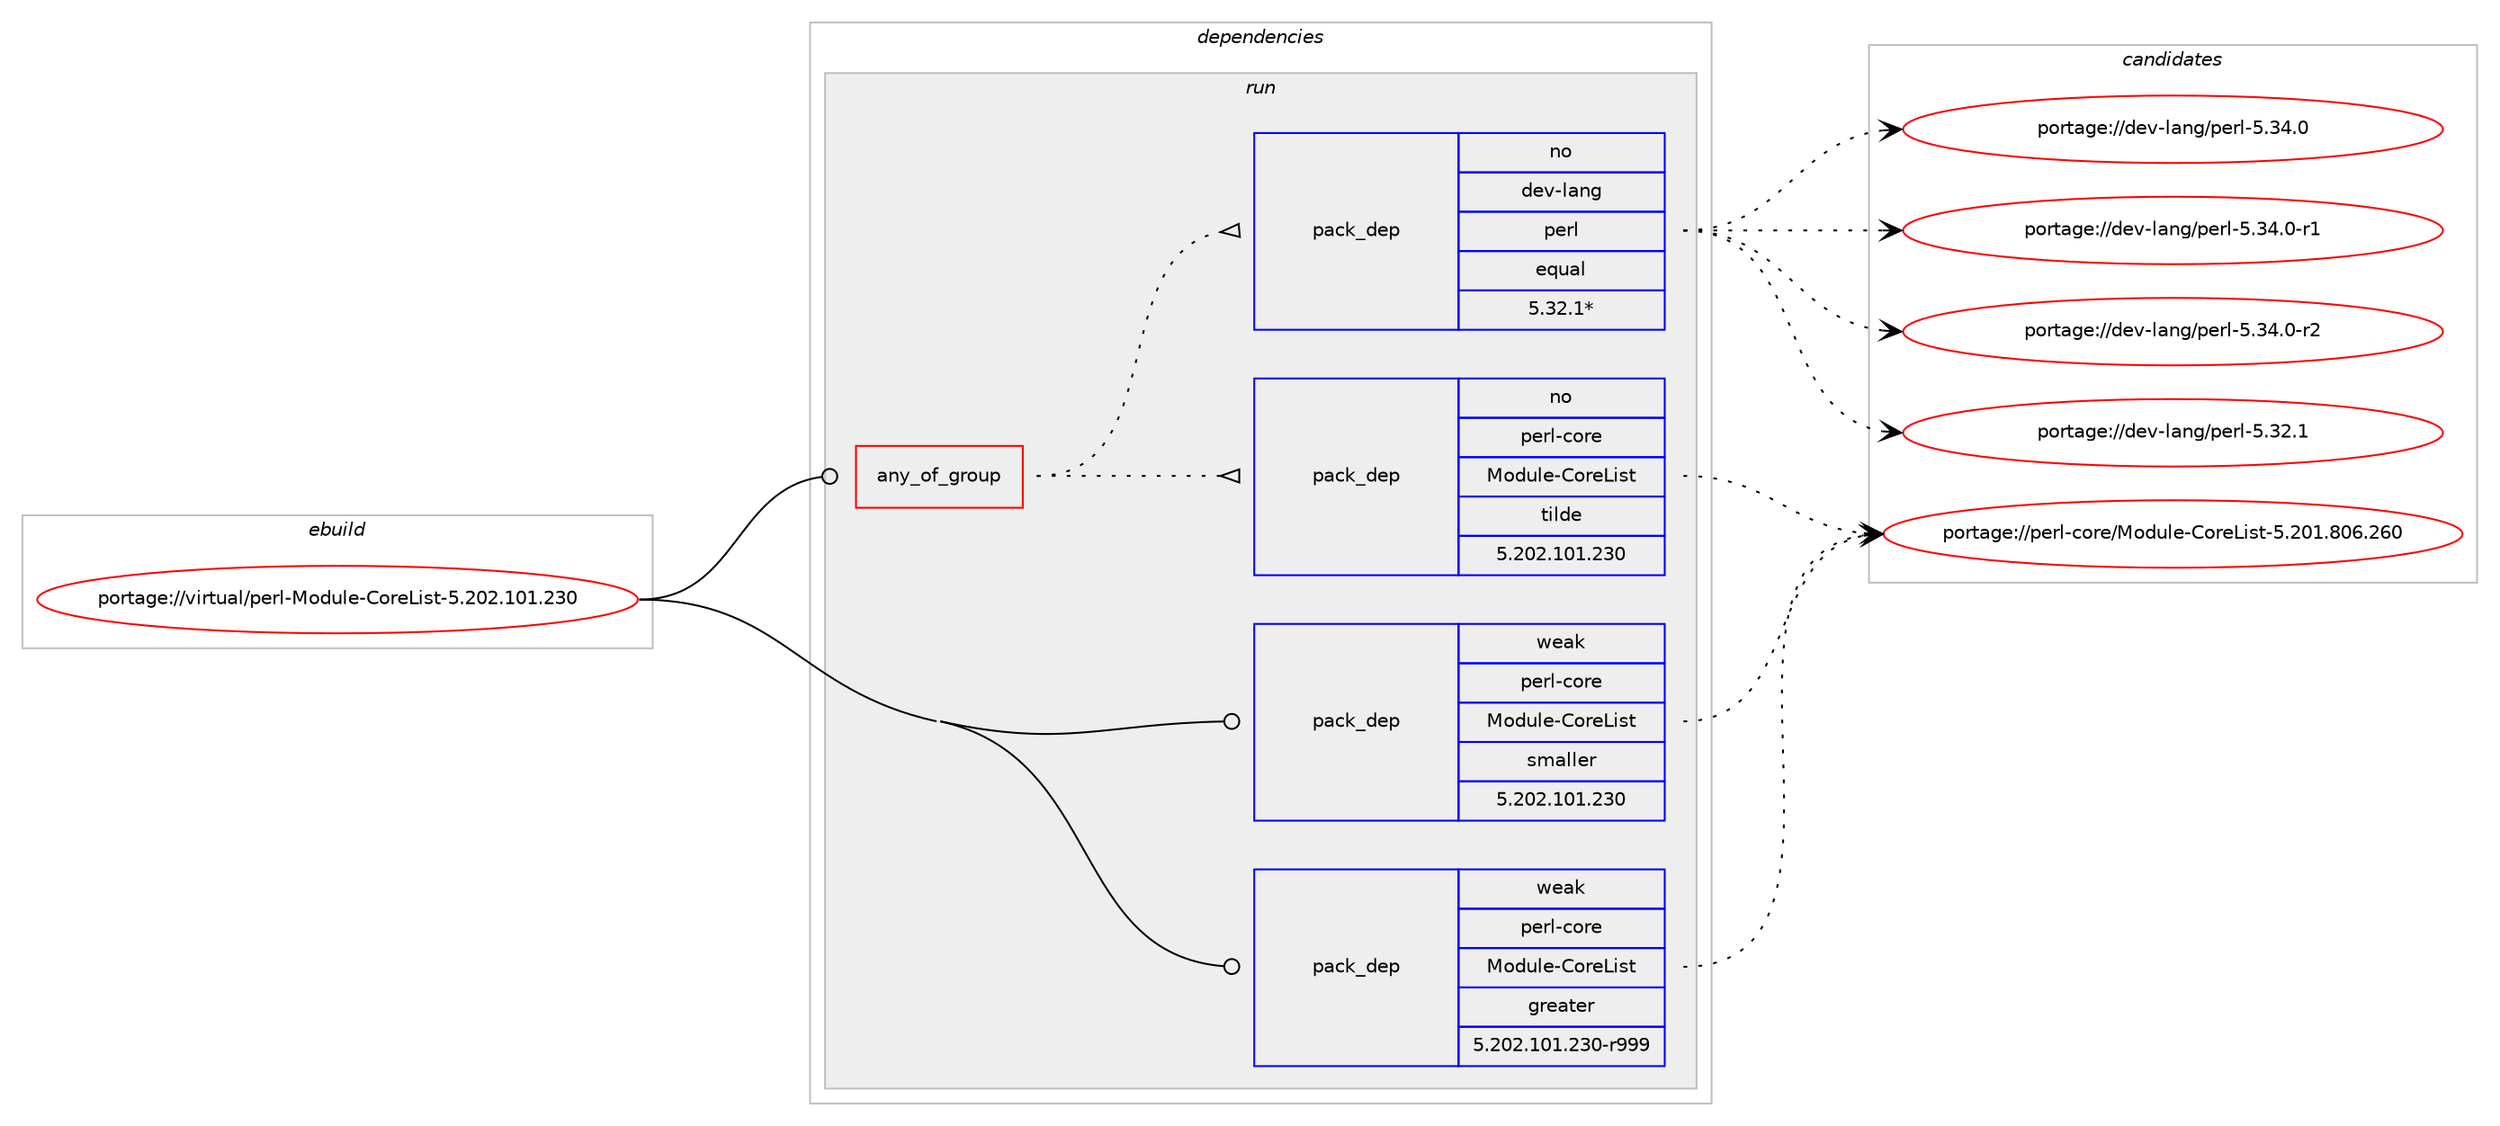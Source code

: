 digraph prolog {

# *************
# Graph options
# *************

newrank=true;
concentrate=true;
compound=true;
graph [rankdir=LR,fontname=Helvetica,fontsize=10,ranksep=1.5];#, ranksep=2.5, nodesep=0.2];
edge  [arrowhead=vee];
node  [fontname=Helvetica,fontsize=10];

# **********
# The ebuild
# **********

subgraph cluster_leftcol {
color=gray;
rank=same;
label=<<i>ebuild</i>>;
id [label="portage://virtual/perl-Module-CoreList-5.202.101.230", color=red, width=4, href="../virtual/perl-Module-CoreList-5.202.101.230.svg"];
}

# ****************
# The dependencies
# ****************

subgraph cluster_midcol {
color=gray;
label=<<i>dependencies</i>>;
subgraph cluster_compile {
fillcolor="#eeeeee";
style=filled;
label=<<i>compile</i>>;
}
subgraph cluster_compileandrun {
fillcolor="#eeeeee";
style=filled;
label=<<i>compile and run</i>>;
}
subgraph cluster_run {
fillcolor="#eeeeee";
style=filled;
label=<<i>run</i>>;
subgraph any10 {
dependency654 [label=<<TABLE BORDER="0" CELLBORDER="1" CELLSPACING="0" CELLPADDING="4"><TR><TD CELLPADDING="10">any_of_group</TD></TR></TABLE>>, shape=none, color=red];subgraph pack333 {
dependency655 [label=<<TABLE BORDER="0" CELLBORDER="1" CELLSPACING="0" CELLPADDING="4" WIDTH="220"><TR><TD ROWSPAN="6" CELLPADDING="30">pack_dep</TD></TR><TR><TD WIDTH="110">no</TD></TR><TR><TD>dev-lang</TD></TR><TR><TD>perl</TD></TR><TR><TD>equal</TD></TR><TR><TD>5.32.1*</TD></TR></TABLE>>, shape=none, color=blue];
}
dependency654:e -> dependency655:w [weight=20,style="dotted",arrowhead="oinv"];
subgraph pack334 {
dependency656 [label=<<TABLE BORDER="0" CELLBORDER="1" CELLSPACING="0" CELLPADDING="4" WIDTH="220"><TR><TD ROWSPAN="6" CELLPADDING="30">pack_dep</TD></TR><TR><TD WIDTH="110">no</TD></TR><TR><TD>perl-core</TD></TR><TR><TD>Module-CoreList</TD></TR><TR><TD>tilde</TD></TR><TR><TD>5.202.101.230</TD></TR></TABLE>>, shape=none, color=blue];
}
dependency654:e -> dependency656:w [weight=20,style="dotted",arrowhead="oinv"];
}
id:e -> dependency654:w [weight=20,style="solid",arrowhead="odot"];
# *** BEGIN UNKNOWN DEPENDENCY TYPE (TODO) ***
# id -> package_dependency(portage://virtual/perl-Module-CoreList-5.202.101.230,run,no,dev-lang,perl,none,[,,],any_same_slot,[])
# *** END UNKNOWN DEPENDENCY TYPE (TODO) ***

subgraph pack335 {
dependency657 [label=<<TABLE BORDER="0" CELLBORDER="1" CELLSPACING="0" CELLPADDING="4" WIDTH="220"><TR><TD ROWSPAN="6" CELLPADDING="30">pack_dep</TD></TR><TR><TD WIDTH="110">weak</TD></TR><TR><TD>perl-core</TD></TR><TR><TD>Module-CoreList</TD></TR><TR><TD>greater</TD></TR><TR><TD>5.202.101.230-r999</TD></TR></TABLE>>, shape=none, color=blue];
}
id:e -> dependency657:w [weight=20,style="solid",arrowhead="odot"];
subgraph pack336 {
dependency658 [label=<<TABLE BORDER="0" CELLBORDER="1" CELLSPACING="0" CELLPADDING="4" WIDTH="220"><TR><TD ROWSPAN="6" CELLPADDING="30">pack_dep</TD></TR><TR><TD WIDTH="110">weak</TD></TR><TR><TD>perl-core</TD></TR><TR><TD>Module-CoreList</TD></TR><TR><TD>smaller</TD></TR><TR><TD>5.202.101.230</TD></TR></TABLE>>, shape=none, color=blue];
}
id:e -> dependency658:w [weight=20,style="solid",arrowhead="odot"];
}
}

# **************
# The candidates
# **************

subgraph cluster_choices {
rank=same;
color=gray;
label=<<i>candidates</i>>;

subgraph choice333 {
color=black;
nodesep=1;
choice10010111845108971101034711210111410845534651504649 [label="portage://dev-lang/perl-5.32.1", color=red, width=4,href="../dev-lang/perl-5.32.1.svg"];
choice10010111845108971101034711210111410845534651524648 [label="portage://dev-lang/perl-5.34.0", color=red, width=4,href="../dev-lang/perl-5.34.0.svg"];
choice100101118451089711010347112101114108455346515246484511449 [label="portage://dev-lang/perl-5.34.0-r1", color=red, width=4,href="../dev-lang/perl-5.34.0-r1.svg"];
choice100101118451089711010347112101114108455346515246484511450 [label="portage://dev-lang/perl-5.34.0-r2", color=red, width=4,href="../dev-lang/perl-5.34.0-r2.svg"];
dependency655:e -> choice10010111845108971101034711210111410845534651504649:w [style=dotted,weight="100"];
dependency655:e -> choice10010111845108971101034711210111410845534651524648:w [style=dotted,weight="100"];
dependency655:e -> choice100101118451089711010347112101114108455346515246484511449:w [style=dotted,weight="100"];
dependency655:e -> choice100101118451089711010347112101114108455346515246484511450:w [style=dotted,weight="100"];
}
subgraph choice334 {
color=black;
nodesep=1;
choice112101114108459911111410147771111001171081014567111114101761051151164553465048494656485446505448 [label="portage://perl-core/Module-CoreList-5.201.806.260", color=red, width=4,href="../perl-core/Module-CoreList-5.201.806.260.svg"];
dependency656:e -> choice112101114108459911111410147771111001171081014567111114101761051151164553465048494656485446505448:w [style=dotted,weight="100"];
}
subgraph choice335 {
color=black;
nodesep=1;
choice112101114108459911111410147771111001171081014567111114101761051151164553465048494656485446505448 [label="portage://perl-core/Module-CoreList-5.201.806.260", color=red, width=4,href="../perl-core/Module-CoreList-5.201.806.260.svg"];
dependency657:e -> choice112101114108459911111410147771111001171081014567111114101761051151164553465048494656485446505448:w [style=dotted,weight="100"];
}
subgraph choice336 {
color=black;
nodesep=1;
choice112101114108459911111410147771111001171081014567111114101761051151164553465048494656485446505448 [label="portage://perl-core/Module-CoreList-5.201.806.260", color=red, width=4,href="../perl-core/Module-CoreList-5.201.806.260.svg"];
dependency658:e -> choice112101114108459911111410147771111001171081014567111114101761051151164553465048494656485446505448:w [style=dotted,weight="100"];
}
}

}
